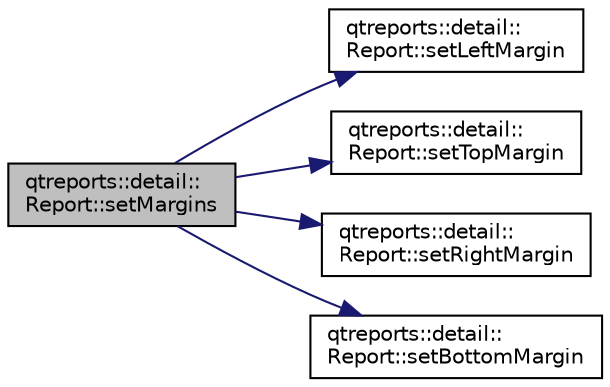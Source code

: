 digraph "qtreports::detail::Report::setMargins"
{
 // INTERACTIVE_SVG=YES
  bgcolor="transparent";
  edge [fontname="Helvetica",fontsize="10",labelfontname="Helvetica",labelfontsize="10"];
  node [fontname="Helvetica",fontsize="10",shape=record];
  rankdir="LR";
  Node1 [label="qtreports::detail::\lReport::setMargins",height=0.2,width=0.4,color="black", fillcolor="grey75", style="filled", fontcolor="black"];
  Node1 -> Node2 [color="midnightblue",fontsize="10",style="solid",fontname="Helvetica"];
  Node2 [label="qtreports::detail::\lReport::setLeftMargin",height=0.2,width=0.4,color="black",URL="$classqtreports_1_1detail_1_1_report.html#aaa6cf15a91127d493bc03603454bfbbb",tooltip="Устанавливает левый отступ "];
  Node1 -> Node3 [color="midnightblue",fontsize="10",style="solid",fontname="Helvetica"];
  Node3 [label="qtreports::detail::\lReport::setTopMargin",height=0.2,width=0.4,color="black",URL="$classqtreports_1_1detail_1_1_report.html#a18e54847516cafc89b302e22ae67412d",tooltip="Устанавливает верхний отступ "];
  Node1 -> Node4 [color="midnightblue",fontsize="10",style="solid",fontname="Helvetica"];
  Node4 [label="qtreports::detail::\lReport::setRightMargin",height=0.2,width=0.4,color="black",URL="$classqtreports_1_1detail_1_1_report.html#a7ad10c84c5e8fe2483433f9f54abd0bb",tooltip="Устанавливает правый отступ "];
  Node1 -> Node5 [color="midnightblue",fontsize="10",style="solid",fontname="Helvetica"];
  Node5 [label="qtreports::detail::\lReport::setBottomMargin",height=0.2,width=0.4,color="black",URL="$classqtreports_1_1detail_1_1_report.html#ab7d00202111001a7e5bca8c2a4ae77bd",tooltip="Устанавливает нижний отступ "];
}
